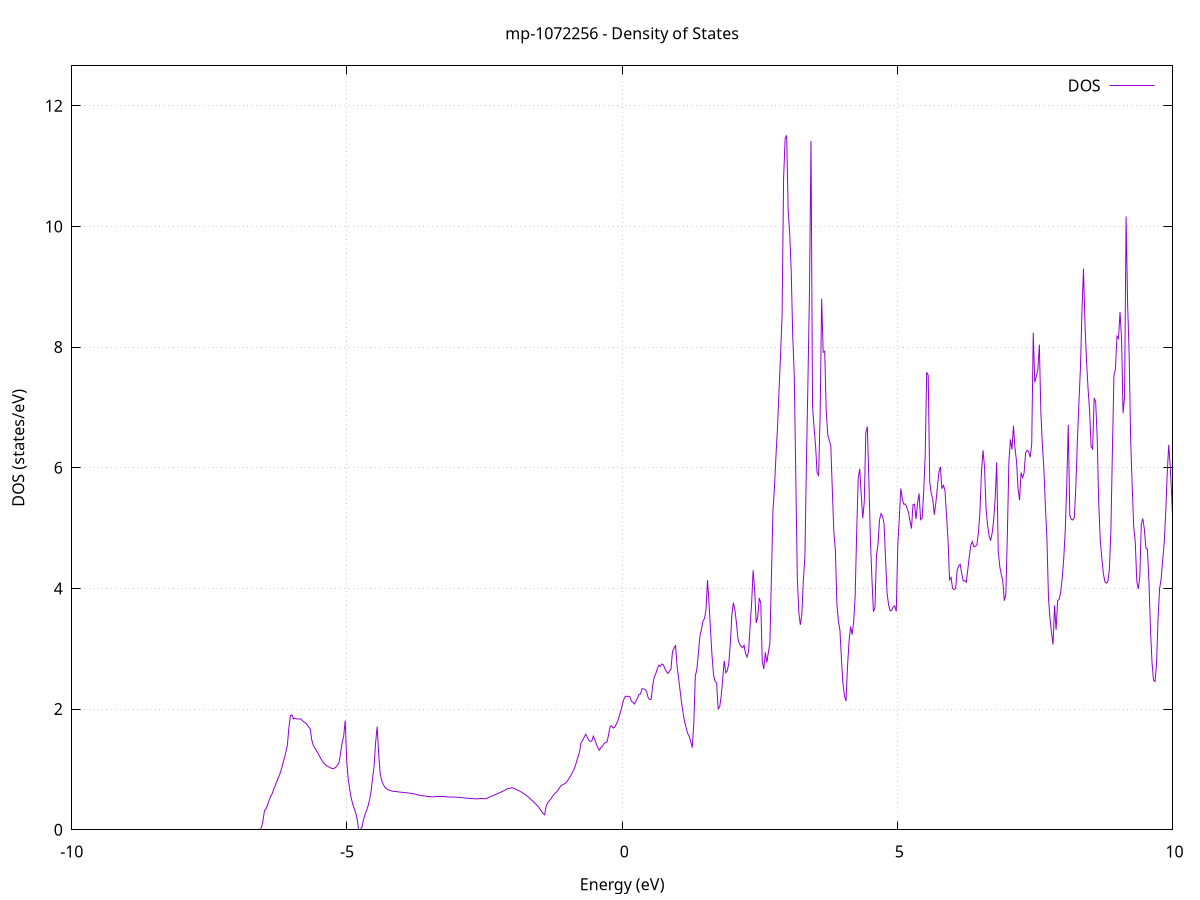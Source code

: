 set title 'mp-1072256 - Density of States'
set xlabel 'Energy (eV)'
set ylabel 'DOS (states/eV)'
set grid
set xrange [-10:10]
set yrange [0:12.660]
set xzeroaxis lt -1
set terminal png size 800,600
set output 'mp-1072256_dos_gnuplot.png'
plot '-' using 1:2 with lines title 'DOS'
-28.874400 0.000000
-28.846800 0.000000
-28.819100 0.000000
-28.791500 0.000000
-28.763800 0.000000
-28.736100 0.000000
-28.708500 0.000000
-28.680800 0.000000
-28.653200 0.000000
-28.625500 0.000000
-28.597900 0.000000
-28.570200 0.000000
-28.542500 0.000000
-28.514900 0.000000
-28.487200 0.000000
-28.459600 0.000000
-28.431900 0.000000
-28.404200 0.000000
-28.376600 0.000000
-28.348900 0.000000
-28.321300 0.000000
-28.293600 0.000000
-28.265900 0.000000
-28.238300 0.000000
-28.210600 0.000000
-28.183000 0.000000
-28.155300 0.000000
-28.127600 0.000000
-28.100000 0.000000
-28.072300 0.000000
-28.044700 0.000000
-28.017000 0.000000
-27.989300 0.000000
-27.961700 0.000000
-27.934000 0.000000
-27.906400 0.000000
-27.878700 0.000000
-27.851000 0.000000
-27.823400 0.000000
-27.795700 0.000000
-27.768100 0.000000
-27.740400 0.000000
-27.712800 0.000000
-27.685100 0.000000
-27.657400 0.000000
-27.629800 0.000000
-27.602100 0.000000
-27.574500 0.000000
-27.546800 0.000000
-27.519100 0.000000
-27.491500 0.000000
-27.463800 0.000000
-27.436200 0.000000
-27.408500 0.000000
-27.380800 0.000000
-27.353200 0.000000
-27.325500 0.000000
-27.297900 0.000000
-27.270200 0.000000
-27.242500 0.000000
-27.214900 0.000000
-27.187200 0.000000
-27.159600 0.000000
-27.131900 0.000000
-27.104200 0.000000
-27.076600 0.000000
-27.048900 0.000000
-27.021300 0.000000
-26.993600 0.000000
-26.966000 0.000000
-26.938300 0.000000
-26.910600 0.000000
-26.883000 0.000000
-26.855300 0.000000
-26.827700 0.000000
-26.800000 0.000000
-26.772300 0.000000
-26.744700 0.000000
-26.717000 0.000000
-26.689400 0.000000
-26.661700 0.000000
-26.634000 0.000000
-26.606400 0.000000
-26.578700 0.000000
-26.551100 0.000000
-26.523400 0.000000
-26.495700 0.000000
-26.468100 0.000000
-26.440400 0.000000
-26.412800 0.000000
-26.385100 0.000000
-26.357400 1.334400
-26.329800 44.861900
-26.302100 22.918400
-26.274500 24.206600
-26.246800 26.625100
-26.219200 14.904100
-26.191500 16.864100
-26.163800 53.933100
-26.136200 28.163400
-26.108500 35.424200
-26.080900 77.891800
-26.053200 44.841100
-26.025500 57.963700
-25.997900 86.531900
-25.970200 29.336800
-25.942600 54.635000
-25.914900 20.585500
-25.887200 15.448800
-25.859600 26.077500
-25.831900 100.506700
-25.804300 34.712600
-25.776600 0.000000
-25.748900 0.000000
-25.721300 0.000000
-25.693600 0.000000
-25.666000 0.000000
-25.638300 0.000000
-25.610600 0.000000
-25.583000 0.000000
-25.555300 0.000000
-25.527700 0.000000
-25.500000 0.000000
-25.472300 0.000000
-25.444700 0.000000
-25.417000 0.000000
-25.389400 0.000000
-25.361700 0.000000
-25.334100 0.000000
-25.306400 0.000000
-25.278700 0.000000
-25.251100 0.000000
-25.223400 0.000000
-25.195800 0.000000
-25.168100 0.000000
-25.140400 0.000000
-25.112800 0.000000
-25.085100 0.000000
-25.057500 0.000000
-25.029800 0.000000
-25.002100 0.000000
-24.974500 0.000000
-24.946800 0.000000
-24.919200 0.000000
-24.891500 0.000000
-24.863800 0.000000
-24.836200 0.000000
-24.808500 0.000000
-24.780900 0.000000
-24.753200 0.000000
-24.725500 0.000000
-24.697900 0.000000
-24.670200 0.000000
-24.642600 0.000000
-24.614900 0.000000
-24.587300 0.000000
-24.559600 0.000000
-24.531900 0.000000
-24.504300 0.000000
-24.476600 0.000000
-24.449000 0.000000
-24.421300 0.000000
-24.393600 0.000000
-24.366000 0.000000
-24.338300 0.000000
-24.310700 0.000000
-24.283000 0.000000
-24.255300 0.000000
-24.227700 0.000000
-24.200000 0.000000
-24.172400 0.000000
-24.144700 0.000000
-24.117000 0.000000
-24.089400 0.000000
-24.061700 0.000000
-24.034100 0.000000
-24.006400 0.000000
-23.978700 0.000000
-23.951100 0.000000
-23.923400 0.000000
-23.895800 0.000000
-23.868100 0.000000
-23.840500 0.000000
-23.812800 0.000000
-23.785100 0.000000
-23.757500 0.000000
-23.729800 0.000000
-23.702200 0.000000
-23.674500 0.000000
-23.646800 0.000000
-23.619200 0.000000
-23.591500 0.000000
-23.563900 0.000000
-23.536200 0.000000
-23.508500 0.000000
-23.480900 0.000000
-23.453200 0.000000
-23.425600 0.000000
-23.397900 0.000000
-23.370200 0.000000
-23.342600 0.000000
-23.314900 0.000000
-23.287300 0.000000
-23.259600 0.000000
-23.231900 0.000000
-23.204300 0.000000
-23.176600 0.000000
-23.149000 0.000000
-23.121300 0.000000
-23.093600 0.000000
-23.066000 0.000000
-23.038300 0.000000
-23.010700 0.000000
-22.983000 0.000000
-22.955400 0.000000
-22.927700 0.000000
-22.900000 0.000000
-22.872400 0.000000
-22.844700 0.000000
-22.817100 0.000000
-22.789400 0.000000
-22.761700 0.000000
-22.734100 0.000000
-22.706400 0.000000
-22.678800 0.000000
-22.651100 0.000000
-22.623400 0.000000
-22.595800 0.000000
-22.568100 0.000000
-22.540500 0.000000
-22.512800 0.000000
-22.485100 0.000000
-22.457500 0.000000
-22.429800 0.000000
-22.402200 0.000000
-22.374500 0.000000
-22.346800 0.000000
-22.319200 0.000000
-22.291500 0.000000
-22.263900 0.000000
-22.236200 0.000000
-22.208600 0.000000
-22.180900 0.000000
-22.153200 0.000000
-22.125600 0.000000
-22.097900 0.000000
-22.070300 0.000000
-22.042600 0.000000
-22.014900 0.000000
-21.987300 0.000000
-21.959600 0.000000
-21.932000 0.000000
-21.904300 0.000000
-21.876600 0.000000
-21.849000 0.000000
-21.821300 0.000000
-21.793700 0.000000
-21.766000 0.000000
-21.738300 0.000000
-21.710700 0.000000
-21.683000 0.000000
-21.655400 0.000000
-21.627700 0.000000
-21.600000 0.000000
-21.572400 0.000000
-21.544700 0.000000
-21.517100 0.000000
-21.489400 0.000000
-21.461800 0.000000
-21.434100 0.000000
-21.406400 0.000000
-21.378800 0.000000
-21.351100 0.000000
-21.323500 0.000000
-21.295800 0.000000
-21.268100 0.000000
-21.240500 0.000000
-21.212800 0.000000
-21.185200 0.000000
-21.157500 0.000000
-21.129800 0.000000
-21.102200 0.000000
-21.074500 0.000000
-21.046900 0.000000
-21.019200 0.000000
-20.991500 0.000000
-20.963900 0.000000
-20.936200 0.000000
-20.908600 0.000000
-20.880900 0.000000
-20.853200 0.000000
-20.825600 0.000000
-20.797900 0.000000
-20.770300 0.000000
-20.742600 0.000000
-20.714900 0.000000
-20.687300 0.000000
-20.659600 0.000000
-20.632000 0.000000
-20.604300 0.000000
-20.576700 0.000000
-20.549000 0.000000
-20.521300 0.000000
-20.493700 0.000000
-20.466000 0.000000
-20.438400 0.000000
-20.410700 0.000000
-20.383000 0.000000
-20.355400 0.000000
-20.327700 0.000000
-20.300100 0.000000
-20.272400 0.000000
-20.244700 0.000000
-20.217100 0.000000
-20.189400 0.000000
-20.161800 0.000000
-20.134100 0.000000
-20.106400 0.000000
-20.078800 0.000000
-20.051100 0.000000
-20.023500 0.000000
-19.995800 0.000000
-19.968100 0.000000
-19.940500 0.000000
-19.912800 0.000000
-19.885200 15.974100
-19.857500 10.424300
-19.829900 10.424200
-19.802200 8.497000
-19.774500 8.496900
-19.746900 0.000000
-19.719200 53.808800
-19.691600 22.510000
-19.663900 17.643100
-19.636200 62.168700
-19.608600 129.562600
-19.580900 24.813900
-19.553300 0.000000
-19.525600 0.000000
-19.497900 0.000000
-19.470300 0.000000
-19.442600 0.000000
-19.415000 0.000000
-19.387300 0.000000
-19.359600 0.000000
-19.332000 0.000000
-19.304300 0.000000
-19.276700 0.000000
-19.249000 0.000000
-19.221300 0.000000
-19.193700 0.000000
-19.166000 0.000000
-19.138400 0.000000
-19.110700 0.000000
-19.083100 0.000000
-19.055400 0.000000
-19.027700 0.000000
-19.000100 0.000000
-18.972400 0.000000
-18.944800 0.000000
-18.917100 0.000000
-18.889400 0.000000
-18.861800 0.000000
-18.834100 0.000000
-18.806500 0.000000
-18.778800 0.000000
-18.751100 0.000000
-18.723500 0.000000
-18.695800 0.000000
-18.668200 0.000000
-18.640500 0.000000
-18.612800 0.000000
-18.585200 0.000000
-18.557500 0.000000
-18.529900 0.000000
-18.502200 0.000000
-18.474500 0.000000
-18.446900 0.000000
-18.419200 0.000000
-18.391600 0.000000
-18.363900 0.000000
-18.336200 0.000000
-18.308600 0.000000
-18.280900 0.000000
-18.253300 0.000000
-18.225600 0.000000
-18.198000 0.000000
-18.170300 0.000000
-18.142600 0.000000
-18.115000 0.000000
-18.087300 0.000000
-18.059700 0.000000
-18.032000 0.000000
-18.004300 0.000000
-17.976700 0.000000
-17.949000 0.000000
-17.921400 0.000000
-17.893700 0.000000
-17.866000 0.000000
-17.838400 0.000000
-17.810700 0.000000
-17.783100 0.000000
-17.755400 0.000000
-17.727700 0.000000
-17.700100 0.000000
-17.672400 0.000000
-17.644800 0.000000
-17.617100 0.000000
-17.589400 0.000000
-17.561800 0.000000
-17.534100 0.000000
-17.506500 0.000000
-17.478800 0.000000
-17.451200 0.000000
-17.423500 0.000000
-17.395800 0.000000
-17.368200 0.000000
-17.340500 0.000000
-17.312900 0.000000
-17.285200 0.000000
-17.257500 0.000000
-17.229900 0.000000
-17.202200 0.000000
-17.174600 0.000000
-17.146900 0.000000
-17.119200 0.000000
-17.091600 0.000000
-17.063900 0.000000
-17.036300 0.000000
-17.008600 0.000000
-16.980900 0.000000
-16.953300 0.000000
-16.925600 0.000000
-16.898000 0.000000
-16.870300 0.000000
-16.842600 0.000000
-16.815000 0.000000
-16.787300 0.000000
-16.759700 0.000000
-16.732000 0.000000
-16.704400 0.000000
-16.676700 0.000000
-16.649000 0.000000
-16.621400 0.000000
-16.593700 0.000000
-16.566100 0.000000
-16.538400 0.000000
-16.510700 0.000000
-16.483100 0.000000
-16.455400 0.000000
-16.427800 0.000000
-16.400100 0.000000
-16.372400 0.000000
-16.344800 0.000000
-16.317100 0.000000
-16.289500 0.000000
-16.261800 0.000000
-16.234100 0.000000
-16.206500 0.000000
-16.178800 0.000000
-16.151200 0.000000
-16.123500 0.000000
-16.095800 0.000000
-16.068200 0.000000
-16.040500 0.000000
-16.012900 0.000000
-15.985200 0.000000
-15.957500 0.000000
-15.929900 0.000000
-15.902200 0.000000
-15.874600 0.000000
-15.846900 0.000000
-15.819300 0.000000
-15.791600 0.000000
-15.763900 0.000000
-15.736300 0.000000
-15.708600 0.000000
-15.681000 0.000000
-15.653300 0.000000
-15.625600 0.000000
-15.598000 0.000000
-15.570300 0.000000
-15.542700 0.000000
-15.515000 0.000000
-15.487300 0.000000
-15.459700 0.000000
-15.432000 0.000000
-15.404400 0.000000
-15.376700 0.000000
-15.349000 0.000000
-15.321400 0.000000
-15.293700 0.000000
-15.266100 0.000000
-15.238400 0.000000
-15.210700 0.000000
-15.183100 0.000000
-15.155400 0.000000
-15.127800 0.000000
-15.100100 0.000000
-15.072500 0.000000
-15.044800 0.000000
-15.017100 0.000000
-14.989500 0.000000
-14.961800 0.000000
-14.934200 0.000000
-14.906500 0.000000
-14.878800 0.000000
-14.851200 0.000000
-14.823500 0.000000
-14.795900 0.000000
-14.768200 0.000000
-14.740500 0.000000
-14.712900 0.000000
-14.685200 0.000000
-14.657600 0.000000
-14.629900 0.000000
-14.602200 0.000000
-14.574600 0.000000
-14.546900 0.000000
-14.519300 0.000000
-14.491600 0.000000
-14.463900 0.000000
-14.436300 0.000000
-14.408600 0.000000
-14.381000 0.000000
-14.353300 0.000000
-14.325700 0.000000
-14.298000 0.000000
-14.270300 0.000000
-14.242700 0.000000
-14.215000 0.000000
-14.187400 0.000000
-14.159700 0.000000
-14.132000 0.000000
-14.104400 0.000000
-14.076700 0.000000
-14.049100 0.000000
-14.021400 0.000000
-13.993700 0.000000
-13.966100 0.000000
-13.938400 0.000000
-13.910800 0.000000
-13.883100 0.000000
-13.855400 0.000000
-13.827800 0.000000
-13.800100 0.000000
-13.772500 0.000000
-13.744800 0.000000
-13.717100 0.000000
-13.689500 0.000000
-13.661800 0.000000
-13.634200 0.000000
-13.606500 0.000000
-13.578800 0.000000
-13.551200 0.000000
-13.523500 0.000000
-13.495900 0.000000
-13.468200 0.000000
-13.440600 0.000000
-13.412900 0.000000
-13.385200 0.000000
-13.357600 0.000000
-13.329900 0.000000
-13.302300 0.000000
-13.274600 0.000000
-13.246900 0.000000
-13.219300 0.000000
-13.191600 0.000000
-13.164000 0.000000
-13.136300 0.000000
-13.108600 0.000000
-13.081000 0.000000
-13.053300 0.000000
-13.025700 0.000000
-12.998000 0.000000
-12.970300 0.000000
-12.942700 0.000000
-12.915000 0.000000
-12.887400 0.000000
-12.859700 0.000000
-12.832000 0.000000
-12.804400 0.000000
-12.776700 0.000000
-12.749100 0.000000
-12.721400 0.000000
-12.693800 0.000000
-12.666100 0.000000
-12.638400 0.000000
-12.610800 0.000000
-12.583100 0.000000
-12.555500 0.000000
-12.527800 0.000000
-12.500100 0.000000
-12.472500 0.000000
-12.444800 0.000000
-12.417200 0.000000
-12.389500 0.000000
-12.361800 0.000000
-12.334200 0.000000
-12.306500 0.000000
-12.278900 0.000000
-12.251200 0.000000
-12.223500 0.000000
-12.195900 0.000000
-12.168200 0.000000
-12.140600 0.000000
-12.112900 0.000000
-12.085200 0.000000
-12.057600 0.000000
-12.029900 0.000000
-12.002300 0.000000
-11.974600 0.000000
-11.947000 0.000000
-11.919300 0.000000
-11.891600 0.000000
-11.864000 0.000000
-11.836300 0.000000
-11.808700 0.000000
-11.781000 0.000000
-11.753300 0.000000
-11.725700 0.000000
-11.698000 0.000000
-11.670400 0.000000
-11.642700 0.000000
-11.615000 0.000000
-11.587400 0.000000
-11.559700 0.000000
-11.532100 0.000000
-11.504400 0.000000
-11.476700 0.000000
-11.449100 0.000000
-11.421400 0.000000
-11.393800 0.000000
-11.366100 0.000000
-11.338400 0.000000
-11.310800 0.000000
-11.283100 0.000000
-11.255500 0.000000
-11.227800 0.000000
-11.200100 0.000000
-11.172500 0.000000
-11.144800 0.000000
-11.117200 0.000000
-11.089500 0.000000
-11.061900 0.000000
-11.034200 0.000000
-11.006500 0.000000
-10.978900 0.000000
-10.951200 0.000000
-10.923600 0.000000
-10.895900 0.000000
-10.868200 0.000000
-10.840600 0.000000
-10.812900 0.000000
-10.785300 0.000000
-10.757600 0.000000
-10.729900 0.000000
-10.702300 0.000000
-10.674600 0.000000
-10.647000 0.000000
-10.619300 0.000000
-10.591600 0.000000
-10.564000 0.000000
-10.536300 0.000000
-10.508700 0.000000
-10.481000 0.000000
-10.453300 0.000000
-10.425700 0.000000
-10.398000 0.000000
-10.370400 0.000000
-10.342700 0.000000
-10.315100 0.000000
-10.287400 0.000000
-10.259700 0.000000
-10.232100 0.000000
-10.204400 0.000000
-10.176800 0.000000
-10.149100 0.000000
-10.121400 0.000000
-10.093800 0.000000
-10.066100 0.000000
-10.038500 0.000000
-10.010800 0.000000
-9.983100 0.000000
-9.955500 0.000000
-9.927800 0.000000
-9.900200 0.000000
-9.872500 0.000000
-9.844800 0.000000
-9.817200 0.000000
-9.789500 0.000000
-9.761900 0.000000
-9.734200 0.000000
-9.706500 0.000000
-9.678900 0.000000
-9.651200 0.000000
-9.623600 0.000000
-9.595900 0.000000
-9.568300 0.000000
-9.540600 0.000000
-9.512900 0.000000
-9.485300 0.000000
-9.457600 0.000000
-9.430000 0.000000
-9.402300 0.000000
-9.374600 0.000000
-9.347000 0.000000
-9.319300 0.000000
-9.291700 0.000000
-9.264000 0.000000
-9.236300 0.000000
-9.208700 0.000000
-9.181000 0.000000
-9.153400 0.000000
-9.125700 0.000000
-9.098000 0.000000
-9.070400 0.000000
-9.042700 0.000000
-9.015100 0.000000
-8.987400 0.000000
-8.959700 0.000000
-8.932100 0.000000
-8.904400 0.000000
-8.876800 0.000000
-8.849100 0.000000
-8.821400 0.000000
-8.793800 0.000000
-8.766100 0.000000
-8.738500 0.000000
-8.710800 0.000000
-8.683200 0.000000
-8.655500 0.000000
-8.627800 0.000000
-8.600200 0.000000
-8.572500 0.000000
-8.544900 0.000000
-8.517200 0.000000
-8.489500 0.000000
-8.461900 0.000000
-8.434200 0.000000
-8.406600 0.000000
-8.378900 0.000000
-8.351200 0.000000
-8.323600 0.000000
-8.295900 0.000000
-8.268300 0.000000
-8.240600 0.000000
-8.212900 0.000000
-8.185300 0.000000
-8.157600 0.000000
-8.130000 0.000000
-8.102300 0.000000
-8.074600 0.000000
-8.047000 0.000000
-8.019300 0.000000
-7.991700 0.000000
-7.964000 0.000000
-7.936400 0.000000
-7.908700 0.000000
-7.881000 0.000000
-7.853400 0.000000
-7.825700 0.000000
-7.798100 0.000000
-7.770400 0.000000
-7.742700 0.000000
-7.715100 0.000000
-7.687400 0.000000
-7.659800 0.000000
-7.632100 0.000000
-7.604400 0.000000
-7.576800 0.000000
-7.549100 0.000000
-7.521500 0.000000
-7.493800 0.000000
-7.466100 0.000000
-7.438500 0.000000
-7.410800 0.000000
-7.383200 0.000000
-7.355500 0.000000
-7.327800 0.000000
-7.300200 0.000000
-7.272500 0.000000
-7.244900 0.000000
-7.217200 0.000000
-7.189500 0.000000
-7.161900 0.000000
-7.134200 0.000000
-7.106600 0.000000
-7.078900 0.000000
-7.051300 0.000000
-7.023600 0.000000
-6.995900 0.000000
-6.968300 0.000000
-6.940600 0.000000
-6.913000 0.000000
-6.885300 0.000000
-6.857600 0.000000
-6.830000 0.000000
-6.802300 0.000000
-6.774700 0.000000
-6.747000 0.000000
-6.719300 0.000000
-6.691700 0.000000
-6.664000 0.000000
-6.636400 0.000000
-6.608700 0.000000
-6.581000 0.000000
-6.553400 0.036600
-6.525700 0.153800
-6.498100 0.321300
-6.470400 0.343100
-6.442700 0.414500
-6.415100 0.484200
-6.387400 0.552300
-6.359800 0.596500
-6.332100 0.669600
-6.304500 0.728800
-6.276800 0.793500
-6.249100 0.855700
-6.221500 0.918000
-6.193800 0.998200
-6.166200 1.092500
-6.138500 1.183500
-6.110800 1.286200
-6.083200 1.401100
-6.055500 1.687500
-6.027900 1.892500
-6.000200 1.904300
-5.972500 1.838900
-5.944900 1.849000
-5.917200 1.836800
-5.889600 1.835000
-5.861900 1.837500
-5.834200 1.835000
-5.806600 1.804400
-5.778900 1.784800
-5.751300 1.770500
-5.723600 1.741500
-5.695900 1.703500
-5.668300 1.672600
-5.640600 1.494000
-5.613000 1.400300
-5.585300 1.356700
-5.557700 1.316500
-5.530000 1.275600
-5.502300 1.226400
-5.474700 1.176900
-5.447000 1.135900
-5.419400 1.100200
-5.391700 1.078500
-5.364000 1.060000
-5.336400 1.044000
-5.308700 1.030600
-5.281100 1.019500
-5.253400 1.013900
-5.225700 1.021400
-5.198100 1.041800
-5.170400 1.073600
-5.142800 1.119100
-5.115100 1.274600
-5.087400 1.443800
-5.059800 1.553500
-5.032100 1.811400
-5.004500 1.132500
-4.976800 0.834400
-4.949100 0.662100
-4.921500 0.522400
-4.893800 0.421100
-4.866200 0.346000
-4.838500 0.272300
-4.810800 0.152000
-4.783200 0.000000
-4.755500 0.000000
-4.727900 0.042800
-4.700200 0.162200
-4.672600 0.253000
-4.644900 0.316500
-4.617200 0.393800
-4.589600 0.499100
-4.561900 0.636500
-4.534300 0.858700
-4.506600 1.063100
-4.478900 1.451000
-4.451300 1.711700
-4.423600 1.253300
-4.396000 0.926700
-4.368300 0.813900
-4.340600 0.751400
-4.313000 0.706900
-4.285300 0.681500
-4.257700 0.665300
-4.230000 0.654100
-4.202300 0.646300
-4.174700 0.640500
-4.147000 0.635500
-4.119400 0.633300
-4.091700 0.632100
-4.064000 0.627700
-4.036400 0.624300
-4.008700 0.621900
-3.981100 0.619400
-3.953400 0.616800
-3.925800 0.614200
-3.898100 0.611400
-3.870400 0.608300
-3.842800 0.605100
-3.815100 0.601200
-3.787500 0.596400
-3.759800 0.591100
-3.732100 0.583100
-3.704500 0.577000
-3.676800 0.572300
-3.649200 0.567900
-3.621500 0.564000
-3.593800 0.560600
-3.566200 0.557300
-3.538500 0.554300
-3.510900 0.551300
-3.483200 0.548400
-3.455500 0.546200
-3.427900 0.544200
-3.400200 0.544100
-3.372600 0.544100
-3.344900 0.544100
-3.317200 0.544100
-3.289600 0.544100
-3.261900 0.544200
-3.234300 0.544200
-3.206600 0.544200
-3.179000 0.544000
-3.151300 0.543600
-3.123600 0.543300
-3.096000 0.542800
-3.068300 0.542100
-3.040700 0.541200
-3.013000 0.540000
-2.985300 0.538700
-2.957700 0.537100
-2.930000 0.534300
-2.902400 0.531000
-2.874700 0.528300
-2.847000 0.525900
-2.819400 0.523800
-2.791700 0.521800
-2.764100 0.519800
-2.736400 0.517900
-2.708700 0.516000
-2.681100 0.514400
-2.653400 0.512500
-2.625800 0.510900
-2.598100 0.510500
-2.570400 0.510500
-2.542800 0.510400
-2.515100 0.510400
-2.487500 0.512100
-2.459800 0.520900
-2.432100 0.533400
-2.404500 0.543400
-2.376800 0.553400
-2.349200 0.564200
-2.321500 0.576000
-2.293900 0.587400
-2.266200 0.598300
-2.238500 0.609400
-2.210900 0.620800
-2.183200 0.632500
-2.155600 0.644600
-2.127900 0.657500
-2.100200 0.671300
-2.072600 0.685700
-2.044900 0.685800
-2.017300 0.694700
-1.989600 0.693900
-1.961900 0.685100
-1.934300 0.672300
-1.906600 0.661900
-1.879000 0.649000
-1.851300 0.635100
-1.823600 0.620300
-1.796000 0.604300
-1.768300 0.587000
-1.740700 0.568400
-1.713000 0.548600
-1.685300 0.527400
-1.657700 0.504200
-1.630000 0.480400
-1.602400 0.456300
-1.574700 0.431900
-1.547100 0.407000
-1.519400 0.376100
-1.491700 0.342600
-1.464100 0.306500
-1.436400 0.269700
-1.408800 0.249000
-1.381100 0.386600
-1.353400 0.447800
-1.325800 0.477800
-1.298100 0.506500
-1.270500 0.546900
-1.242800 0.581400
-1.215100 0.609100
-1.187500 0.629700
-1.159800 0.667300
-1.132200 0.705200
-1.104500 0.732600
-1.076800 0.749900
-1.049200 0.761000
-1.021500 0.777600
-0.993900 0.811300
-0.966200 0.847700
-0.938500 0.889000
-0.910900 0.936000
-0.883200 0.988600
-0.855600 1.044900
-0.827900 1.130600
-0.800300 1.211800
-0.772600 1.297500
-0.744900 1.449100
-0.717300 1.480500
-0.689600 1.535500
-0.662000 1.583200
-0.634300 1.537000
-0.606600 1.484500
-0.579000 1.465000
-0.551300 1.470300
-0.523700 1.551900
-0.496000 1.495200
-0.468300 1.419300
-0.440700 1.359600
-0.413000 1.318000
-0.385400 1.365500
-0.357700 1.384800
-0.330000 1.428000
-0.302400 1.445900
-0.274700 1.453800
-0.247100 1.571600
-0.219400 1.710200
-0.191700 1.724300
-0.164100 1.685200
-0.136400 1.702000
-0.108800 1.745800
-0.081100 1.797600
-0.053400 1.876200
-0.025800 1.965900
0.001900 2.067400
0.029500 2.160900
0.057200 2.210600
0.084800 2.212400
0.112500 2.210600
0.140200 2.206000
0.167800 2.132300
0.195500 2.112300
0.223100 2.084400
0.250800 2.132700
0.278500 2.181500
0.306100 2.241000
0.333800 2.250600
0.361400 2.338600
0.389100 2.334300
0.416800 2.321900
0.444400 2.293600
0.472100 2.191200
0.499700 2.158600
0.527400 2.162600
0.555100 2.389800
0.582700 2.531100
0.610400 2.585100
0.638000 2.664900
0.665700 2.728800
0.693400 2.708000
0.721000 2.747400
0.748700 2.734800
0.776300 2.669600
0.804000 2.621900
0.831600 2.590200
0.859300 2.628600
0.887000 2.659300
0.914600 2.952500
0.942300 3.007900
0.969900 3.059600
0.997600 2.714800
1.025300 2.513400
1.052900 2.307700
1.080600 2.097900
1.108200 1.932200
1.135900 1.787600
1.163600 1.688100
1.191200 1.595400
1.218900 1.545300
1.246500 1.461700
1.274200 1.361100
1.301900 1.763500
1.329500 2.545100
1.357200 2.661400
1.384800 2.911900
1.412500 3.207700
1.440200 3.315900
1.467800 3.458700
1.495500 3.501300
1.523100 3.634000
1.550800 4.140500
1.578400 3.766300
1.606100 3.301800
1.633800 2.874700
1.661400 2.559400
1.689100 2.459200
1.716700 2.434300
1.744400 2.005400
1.772100 2.035600
1.799700 2.211100
1.827400 2.503300
1.855000 2.799500
1.882700 2.602200
1.910400 2.632700
1.938000 2.757900
1.965700 3.089200
1.993300 3.554700
2.021000 3.763900
2.048700 3.642900
2.076300 3.433600
2.104000 3.167500
2.131600 3.079100
2.159300 3.043400
2.187000 3.017900
2.214600 3.058300
2.242300 2.918800
2.269900 2.863300
2.297600 2.956700
2.325300 3.377600
2.352900 3.765500
2.380600 4.300900
2.408200 3.963200
2.435900 3.428900
2.463500 3.529700
2.491200 3.841400
2.518900 3.760700
2.546500 2.781000
2.574200 2.663400
2.601800 2.940400
2.629500 2.774300
2.657200 2.941100
2.684800 3.093900
2.712500 4.196900
2.740100 5.278900
2.767800 5.676200
2.795500 6.206500
2.823100 6.674700
2.850800 7.278300
2.878400 7.866800
2.906100 8.522200
2.933800 10.795700
2.961400 11.456200
2.989100 11.509200
3.016700 10.266200
3.044400 9.890100
3.072100 9.257000
3.099700 8.180800
3.127400 7.529600
3.155000 5.858800
3.182700 4.177500
3.210300 3.599900
3.238000 3.397200
3.265700 3.572000
3.293300 4.149200
3.321000 4.527600
3.348600 6.090300
3.376300 7.451000
3.404000 8.936000
3.431600 11.413300
3.459300 7.027900
3.486900 6.666400
3.514600 6.363900
3.542300 5.916800
3.569900 5.872200
3.597600 6.883700
3.625200 8.800600
3.652900 7.913400
3.680600 7.929400
3.708200 6.937800
3.735900 6.549900
3.763500 6.449000
3.791200 6.366100
3.818900 5.637300
3.846500 4.933200
3.874200 4.644300
3.901800 3.750100
3.929500 3.454400
3.957100 3.310300
3.984800 2.828500
4.012500 2.424600
4.040100 2.215900
4.067800 2.131900
4.095400 2.715100
4.123100 3.124900
4.150800 3.369200
4.178400 3.233800
4.206100 3.436800
4.233700 3.867500
4.261400 4.928200
4.289100 5.821400
4.316700 5.981900
4.344400 5.550200
4.372000 5.161900
4.399700 5.433900
4.427400 6.580800
4.455000 6.683200
4.482700 5.811100
4.510300 4.823200
4.538000 4.170700
4.565700 3.613400
4.593300 3.681600
4.621000 4.548500
4.648600 4.722300
4.676300 5.135400
4.704000 5.240100
4.731600 5.196000
4.759300 5.071000
4.786900 4.475200
4.814600 3.913600
4.842200 3.723500
4.869900 3.628400
4.897600 3.639100
4.925200 3.693700
4.952900 3.709400
4.980500 3.618300
5.008200 4.705200
5.035900 5.156000
5.063500 5.656200
5.091200 5.477700
5.118800 5.394900
5.146500 5.399000
5.174200 5.333900
5.201800 5.264100
5.229500 5.120100
5.257100 4.992000
5.284800 5.389200
5.312500 5.396600
5.340100 5.148600
5.367800 5.419600
5.395400 5.574400
5.423100 5.139200
5.450800 5.166900
5.478400 5.590200
5.506100 6.200800
5.533700 7.582600
5.561400 7.531900
5.589000 5.759800
5.616700 5.572600
5.644400 5.477700
5.672000 5.221600
5.699700 5.417500
5.727300 5.669300
5.755000 5.921600
5.782700 6.016800
5.810300 5.652900
5.838000 5.707600
5.865600 5.626800
5.893300 5.224000
5.921000 4.806100
5.948600 4.144300
5.976300 4.182600
6.003900 4.002000
6.031600 3.981200
6.059300 3.997300
6.086900 4.301200
6.114600 4.373000
6.142200 4.400500
6.169900 4.248300
6.197600 4.124500
6.225200 4.129600
6.252900 4.102300
6.280500 4.311400
6.308200 4.534700
6.335800 4.717500
6.363500 4.777100
6.391200 4.691400
6.418800 4.699400
6.446500 4.723200
6.474100 4.933900
6.501800 5.278300
6.529500 5.939100
6.557100 6.288700
6.584800 6.005700
6.612400 5.322200
6.640100 5.046200
6.667800 4.872800
6.695400 4.791700
6.723100 4.917300
6.750700 5.125400
6.778400 5.501500
6.806100 6.088300
6.833700 4.614800
6.861400 4.363300
6.889000 4.229900
6.916700 4.121600
6.944400 3.796300
6.972000 3.906300
6.999700 4.909900
7.027300 6.098800
7.055000 6.470000
7.082700 6.302400
7.110300 6.695400
7.138000 6.328500
7.165600 6.108900
7.193300 5.659000
7.220900 5.463000
7.248600 5.919000
7.276300 5.836200
7.303900 5.918500
7.331600 6.249700
7.359200 6.291400
7.386900 6.261700
7.414600 6.174800
7.442200 6.400100
7.469900 8.237900
7.497500 7.414700
7.525200 7.512900
7.552900 7.618200
7.580500 8.042000
7.608200 6.919200
7.635800 6.378700
7.663500 5.965500
7.691200 5.351700
7.718800 4.804300
7.746500 3.846700
7.774100 3.497100
7.801800 3.261700
7.829500 3.070800
7.857100 3.718900
7.884800 3.314900
7.912400 3.795700
7.940100 3.816900
7.967700 3.936100
7.995400 4.160900
8.023100 4.481600
8.050700 4.946700
8.078400 5.705400
8.106000 6.712000
8.133700 5.217700
8.161400 5.140900
8.189000 5.134600
8.216700 5.173700
8.244300 5.703000
8.272000 6.451200
8.299700 7.082400
8.327300 7.653900
8.355000 8.592200
8.382600 9.298000
8.410300 8.372900
8.438000 7.765200
8.465600 7.310900
8.493300 6.946900
8.520900 6.352000
8.548600 6.310900
8.576300 7.156400
8.603900 7.092900
8.631600 6.503000
8.659200 5.419800
8.686900 4.816600
8.714500 4.510400
8.742200 4.258700
8.769900 4.115200
8.797500 4.086000
8.825200 4.107300
8.852800 4.312600
8.880500 4.957800
8.908200 6.286800
8.935800 7.522500
8.963500 7.643300
8.991100 8.179000
9.018800 8.140300
9.046500 8.581800
9.074100 8.150200
9.101800 6.902900
9.129400 7.181100
9.157100 10.164300
9.184800 8.703900
9.212400 7.884400
9.240100 6.449200
9.267700 5.700300
9.295400 5.016700
9.323100 4.783200
9.350700 4.123900
9.378400 3.992000
9.406000 4.197800
9.433700 5.070500
9.461400 5.156300
9.489000 4.977600
9.516700 4.669100
9.544300 4.646600
9.572000 4.112900
9.599600 3.329100
9.627300 2.779300
9.655000 2.479400
9.682600 2.458600
9.710300 2.756500
9.737900 3.509800
9.765600 3.995100
9.793300 4.159100
9.820900 4.464700
9.848600 4.744900
9.876200 5.245800
9.903900 5.906300
9.931600 6.378500
9.959200 6.015000
9.986900 5.505600
10.014500 4.838300
10.042200 3.968600
10.069900 3.426400
10.097500 3.099300
10.125200 2.921400
10.152800 2.865600
10.180500 3.383700
10.208200 3.047000
10.235800 3.267900
10.263500 3.757500
10.291100 4.544700
10.318800 5.414300
10.346400 6.776700
10.374100 8.725200
10.401800 8.999100
10.429400 8.469800
10.457100 6.255900
10.484700 5.304500
10.512400 5.071800
10.540100 4.898000
10.567700 4.608500
10.595400 4.310400
10.623000 4.068900
10.650700 4.056300
10.678400 4.105100
10.706000 4.166200
10.733700 4.184500
10.761300 4.489400
10.789000 5.129400
10.816700 4.921100
10.844300 4.538600
10.872000 4.590900
10.899600 5.068100
10.927300 5.477100
10.955000 4.559400
10.982600 4.261200
11.010300 3.942600
11.037900 3.741100
11.065600 3.700300
11.093200 3.655400
11.120900 3.751000
11.148600 3.825100
11.176200 4.578700
11.203900 4.610000
11.231500 4.949900
11.259200 4.947500
11.286900 4.682800
11.314500 4.194600
11.342200 3.526200
11.369800 3.327200
11.397500 2.498500
11.425200 2.478200
11.452800 2.469800
11.480500 2.675000
11.508100 2.812100
11.535800 3.403400
11.563500 3.539900
11.591100 3.556800
11.618800 3.731700
11.646400 4.205300
11.674100 4.009500
11.701800 3.779100
11.729400 3.852600
11.757100 4.067800
11.784700 4.076500
11.812400 3.564800
11.840100 3.030000
11.867700 2.676200
11.895400 2.416400
11.923000 2.442400
11.950700 2.168600
11.978300 2.167200
12.006000 2.243400
12.033700 2.362100
12.061300 2.498400
12.089000 2.641400
12.116600 2.813500
12.144300 3.022700
12.172000 3.494200
12.199600 3.368400
12.227300 3.172400
12.254900 3.003100
12.282600 2.890800
12.310300 2.807200
12.337900 2.757800
12.365600 2.614900
12.393200 2.464500
12.420900 2.349700
12.448600 2.245600
12.476200 2.222200
12.503900 2.436700
12.531500 2.595000
12.559200 2.652100
12.586900 2.681400
12.614500 2.663300
12.642200 2.646400
12.669800 2.629700
12.697500 2.626600
12.725100 2.599600
12.752800 2.617500
12.780500 2.667200
12.808100 2.728600
12.835800 2.819400
12.863400 3.057300
12.891100 3.684100
12.918800 5.083700
12.946400 4.992400
12.974100 4.752700
13.001700 4.086400
13.029400 3.874000
13.057100 3.776400
13.084700 3.750000
13.112400 3.761200
13.140000 3.873100
13.167700 3.847500
13.195400 3.848200
13.223000 3.984400
13.250700 4.077600
13.278300 3.893500
13.306000 3.632300
13.333700 3.408600
13.361300 3.177600
13.389000 3.023600
13.416600 2.911700
13.444300 2.812100
13.472000 2.756900
13.499600 2.922700
13.527300 2.763500
13.554900 2.381600
13.582600 2.320100
13.610200 2.269100
13.637900 2.233700
13.665600 2.184100
13.693200 2.153000
13.720900 2.274000
13.748500 2.204800
13.776200 2.174100
13.803900 2.172800
13.831500 2.216600
13.859200 2.292900
13.886800 2.471100
13.914500 2.772900
13.942200 2.664000
13.969800 2.582800
13.997500 2.555100
14.025100 2.608700
14.052800 2.689100
14.080500 2.698500
14.108100 2.677300
14.135800 2.710200
14.163400 2.731900
14.191100 2.720800
14.218800 2.698200
14.246400 2.623500
14.274100 2.571700
14.301700 2.498500
14.329400 2.472500
14.357000 2.429600
14.384700 2.396400
14.412400 2.432900
14.440000 2.529900
14.467700 2.723100
14.495300 2.778700
14.523000 2.913900
14.550700 2.780600
14.578300 2.772100
14.606000 2.623200
14.633600 2.560600
14.661300 2.506800
14.689000 2.539700
14.716600 2.628700
14.744300 2.736400
14.771900 2.724700
14.799600 2.858200
14.827300 2.983500
14.854900 3.028600
14.882600 3.186000
14.910200 3.274700
14.937900 3.750600
14.965600 3.986700
14.993200 4.180600
15.020900 4.752600
15.048500 4.993600
15.076200 5.346800
15.103800 5.438400
15.131500 5.087400
15.159200 5.077600
15.186800 4.948600
15.214500 4.708500
15.242100 4.508900
15.269800 4.513800
15.297500 4.482700
15.325100 4.361900
15.352800 4.405000
15.380400 4.965900
15.408100 4.675300
15.435800 4.182100
15.463400 4.158300
15.491100 4.085400
15.518700 3.985100
15.546400 3.927800
15.574100 3.897300
15.601700 4.016900
15.629400 4.049700
15.657000 4.044400
15.684700 4.223400
15.712400 4.415600
15.740000 4.682700
15.767700 4.993000
15.795300 5.541600
15.823000 6.406500
15.850700 8.217600
15.878300 9.549600
15.906000 11.779400
15.933600 18.595600
15.961300 545.431700
15.988900 21.483800
16.016600 10.319600
16.044300 8.177200
16.071900 7.233800
16.099600 7.149300
16.127200 6.435500
16.154900 5.589700
16.182600 5.027600
16.210200 4.486400
16.237900 4.078600
16.265500 3.829100
16.293200 4.073800
16.320900 4.698300
16.348500 5.158000
16.376200 5.557600
16.403800 6.013700
16.431500 6.711300
16.459200 6.916700
16.486800 6.545800
16.514500 6.671200
16.542100 6.417900
16.569800 6.046000
16.597500 5.803500
16.625100 5.491900
16.652800 5.208700
16.680400 4.879300
16.708100 4.930800
16.735700 5.275300
16.763400 5.129600
16.791100 4.901200
16.818700 4.545000
16.846400 4.071500
16.874000 3.777800
16.901700 3.526100
16.929400 3.345200
16.957000 3.311200
16.984700 3.346700
17.012300 3.738400
17.040000 3.682800
17.067700 4.150400
17.095300 4.463900
17.123000 4.837400
17.150600 5.118200
17.178300 5.125800
17.206000 4.825500
17.233600 4.439600
17.261300 4.322400
17.288900 4.302800
17.316600 4.221600
17.344300 4.186600
17.371900 4.245400
17.399600 3.933000
17.427200 3.882800
17.454900 3.871300
17.482500 3.874300
17.510200 3.903500
17.537900 3.924200
17.565500 3.999500
17.593200 4.153400
17.620800 4.231000
17.648500 4.263800
17.676200 4.281200
17.703800 4.279300
17.731500 4.350700
17.759100 4.334000
17.786800 4.353400
17.814500 4.391300
17.842100 4.372800
17.869800 4.442600
17.897400 3.825500
17.925100 3.749400
17.952800 3.698500
17.980400 3.631800
18.008100 3.551800
18.035700 3.476000
18.063400 3.620100
18.091100 3.841000
18.118700 3.774700
18.146400 3.751700
18.174000 3.827700
18.201700 3.980600
18.229400 4.034800
18.257000 4.172300
18.284700 4.325900
18.312300 4.658400
18.340000 4.923200
18.367600 4.746500
18.395300 4.888800
18.423000 5.050000
18.450600 5.188200
18.478300 5.341400
18.505900 5.344400
18.533600 5.333500
18.561300 5.391300
18.588900 4.923000
18.616600 4.947500
18.644200 4.713900
18.671900 4.271100
18.699600 3.965600
18.727200 3.812800
18.754900 3.632200
18.782500 3.551100
18.810200 3.661600
18.837900 3.870400
18.865500 3.914300
18.893200 4.114200
18.920800 4.171300
18.948500 4.059800
18.976200 4.166500
19.003800 4.254800
19.031500 4.453900
19.059100 4.530600
19.086800 4.682800
19.114400 4.802600
19.142100 4.719900
19.169800 4.562500
19.197400 4.862300
19.225100 5.511100
19.252700 5.689000
19.280400 5.711200
19.308100 5.175600
19.335700 4.454800
19.363400 3.952400
19.391000 3.394600
19.418700 3.193200
19.446400 3.061100
19.474000 2.944000
19.501700 2.866100
19.529300 2.915100
19.557000 2.926000
19.584700 2.914600
19.612300 2.969200
19.640000 3.011700
19.667600 2.986000
19.695300 2.922100
19.723000 3.050000
19.750600 3.227800
19.778300 3.526200
19.805900 4.286600
19.833600 4.765500
19.861200 4.749200
19.888900 4.516300
19.916600 4.501700
19.944200 4.443500
19.971900 5.272200
19.999500 3.579600
20.027200 3.576900
20.054900 3.959300
20.082500 4.241000
20.110200 4.510600
20.137800 4.617600
20.165500 4.533200
20.193200 4.492100
20.220800 4.371800
20.248500 4.261700
20.276100 4.061600
20.303800 3.874200
20.331500 3.701900
20.359100 3.572800
20.386800 3.692800
20.414400 3.849000
20.442100 3.962100
20.469800 4.156900
20.497400 4.419200
20.525100 4.793100
20.552700 5.151500
20.580400 5.898600
20.608100 6.129000
20.635700 5.382800
20.663400 4.635200
20.691000 3.708600
20.718700 3.688000
20.746300 4.240800
20.774000 3.540400
20.801700 3.403900
20.829300 3.375500
20.857000 3.802100
20.884600 3.654700
20.912300 4.038900
20.940000 4.566700
20.967600 5.103600
20.995300 5.629200
21.022900 5.991400
21.050600 6.118100
21.078300 6.141100
21.105900 5.976100
21.133600 5.696000
21.161200 5.309000
21.188900 4.870000
21.216600 4.661200
21.244200 4.707500
21.271900 5.039700
21.299500 5.127200
21.327200 5.370700
21.354900 5.664100
21.382500 5.944100
21.410200 5.382800
21.437800 4.853000
21.465500 4.323400
21.493100 4.029400
21.520800 4.066100
21.548500 4.033600
21.576100 3.910900
21.603800 3.811800
21.631400 3.671700
21.659100 3.498000
21.686800 3.339600
21.714400 3.138000
21.742100 2.838600
21.769700 2.625200
21.797400 2.609800
21.825100 2.444300
21.852700 2.655700
21.880400 3.009300
21.908000 3.459700
21.935700 3.957500
21.963400 4.511300
21.991000 5.187500
22.018700 6.348900
22.046300 6.920600
22.074000 6.472000
22.101700 6.907200
22.129300 6.351100
22.157000 5.427500
22.184600 4.284200
22.212300 4.147500
22.239900 3.837300
22.267600 3.691400
22.295300 3.685600
22.322900 4.030800
22.350600 4.333000
22.378200 4.673500
22.405900 4.959200
22.433600 5.116200
22.461200 5.764500
22.488900 5.523800
22.516500 4.469200
22.544200 4.850300
22.571900 4.598000
22.599500 4.489300
22.627200 4.329900
22.654800 4.214800
22.682500 4.168200
22.710200 4.093000
22.737800 4.057200
22.765500 4.126200
22.793100 4.356300
22.820800 4.612300
22.848500 4.660500
22.876100 4.644900
22.903800 4.652000
22.931400 4.554800
22.959100 4.271400
22.986800 3.915200
23.014400 3.880800
23.042100 3.630500
23.069700 3.441200
23.097400 3.415600
23.125000 3.472700
23.152700 4.228900
23.180400 5.150400
23.208000 5.166100
23.235700 5.420800
23.263300 5.530400
23.291000 5.558600
23.318700 5.869700
23.346300 6.223700
23.374000 4.662400
23.401600 3.625700
23.429300 3.583500
23.457000 3.432300
23.484600 3.276700
23.512300 3.205200
23.539900 2.809000
23.567600 2.413900
23.595300 2.105000
23.622900 1.895100
23.650600 1.066300
23.678200 0.759600
23.705900 0.544800
23.733600 0.425600
23.761200 0.326000
23.788900 0.200100
23.816500 0.126600
23.844200 0.070800
23.871800 0.020000
23.899500 0.005400
23.927200 0.000000
23.954800 0.000000
23.982500 0.000000
24.010100 0.000000
24.037800 0.000000
24.065500 0.000000
24.093100 0.000000
24.120800 0.000000
24.148400 0.000000
24.176100 0.000000
24.203800 0.000000
24.231400 0.000000
24.259100 0.000000
24.286700 0.000000
24.314400 0.000000
24.342100 0.000000
24.369700 0.000000
24.397400 0.000000
24.425000 0.000000
24.452700 0.000000
24.480400 0.000000
24.508000 0.000000
24.535700 0.000000
24.563300 0.000000
24.591000 0.000000
24.618600 0.000000
24.646300 0.000000
24.674000 0.000000
24.701600 0.000000
24.729300 0.000000
24.756900 0.000000
24.784600 0.000000
24.812300 0.000000
24.839900 0.000000
24.867600 0.000000
24.895200 0.000000
24.922900 0.000000
24.950600 0.000000
24.978200 0.000000
25.005900 0.000000
25.033500 0.000000
25.061200 0.000000
25.088900 0.000000
25.116500 0.000000
25.144200 0.000000
25.171800 0.000000
25.199500 0.000000
25.227200 0.000000
25.254800 0.000000
25.282500 0.000000
25.310100 0.000000
25.337800 0.000000
25.365500 0.000000
25.393100 0.000000
25.420800 0.000000
25.448400 0.000000
25.476100 0.000000
25.503700 0.000000
25.531400 0.000000
25.559100 0.000000
25.586700 0.000000
25.614400 0.000000
25.642000 0.000000
25.669700 0.000000
25.697400 0.000000
25.725000 0.000000
25.752700 0.000000
25.780300 0.000000
25.808000 0.000000
25.835700 0.000000
25.863300 0.000000
25.891000 0.000000
25.918600 0.000000
25.946300 0.000000
25.974000 0.000000
26.001600 0.000000
26.029300 0.000000
26.056900 0.000000
26.084600 0.000000
26.112300 0.000000
26.139900 0.000000
26.167600 0.000000
26.195200 0.000000
26.222900 0.000000
26.250500 0.000000
26.278200 0.000000
26.305900 0.000000
26.333500 0.000000
26.361200 0.000000
26.388800 0.000000
26.416500 0.000000
26.444200 0.000000
e
